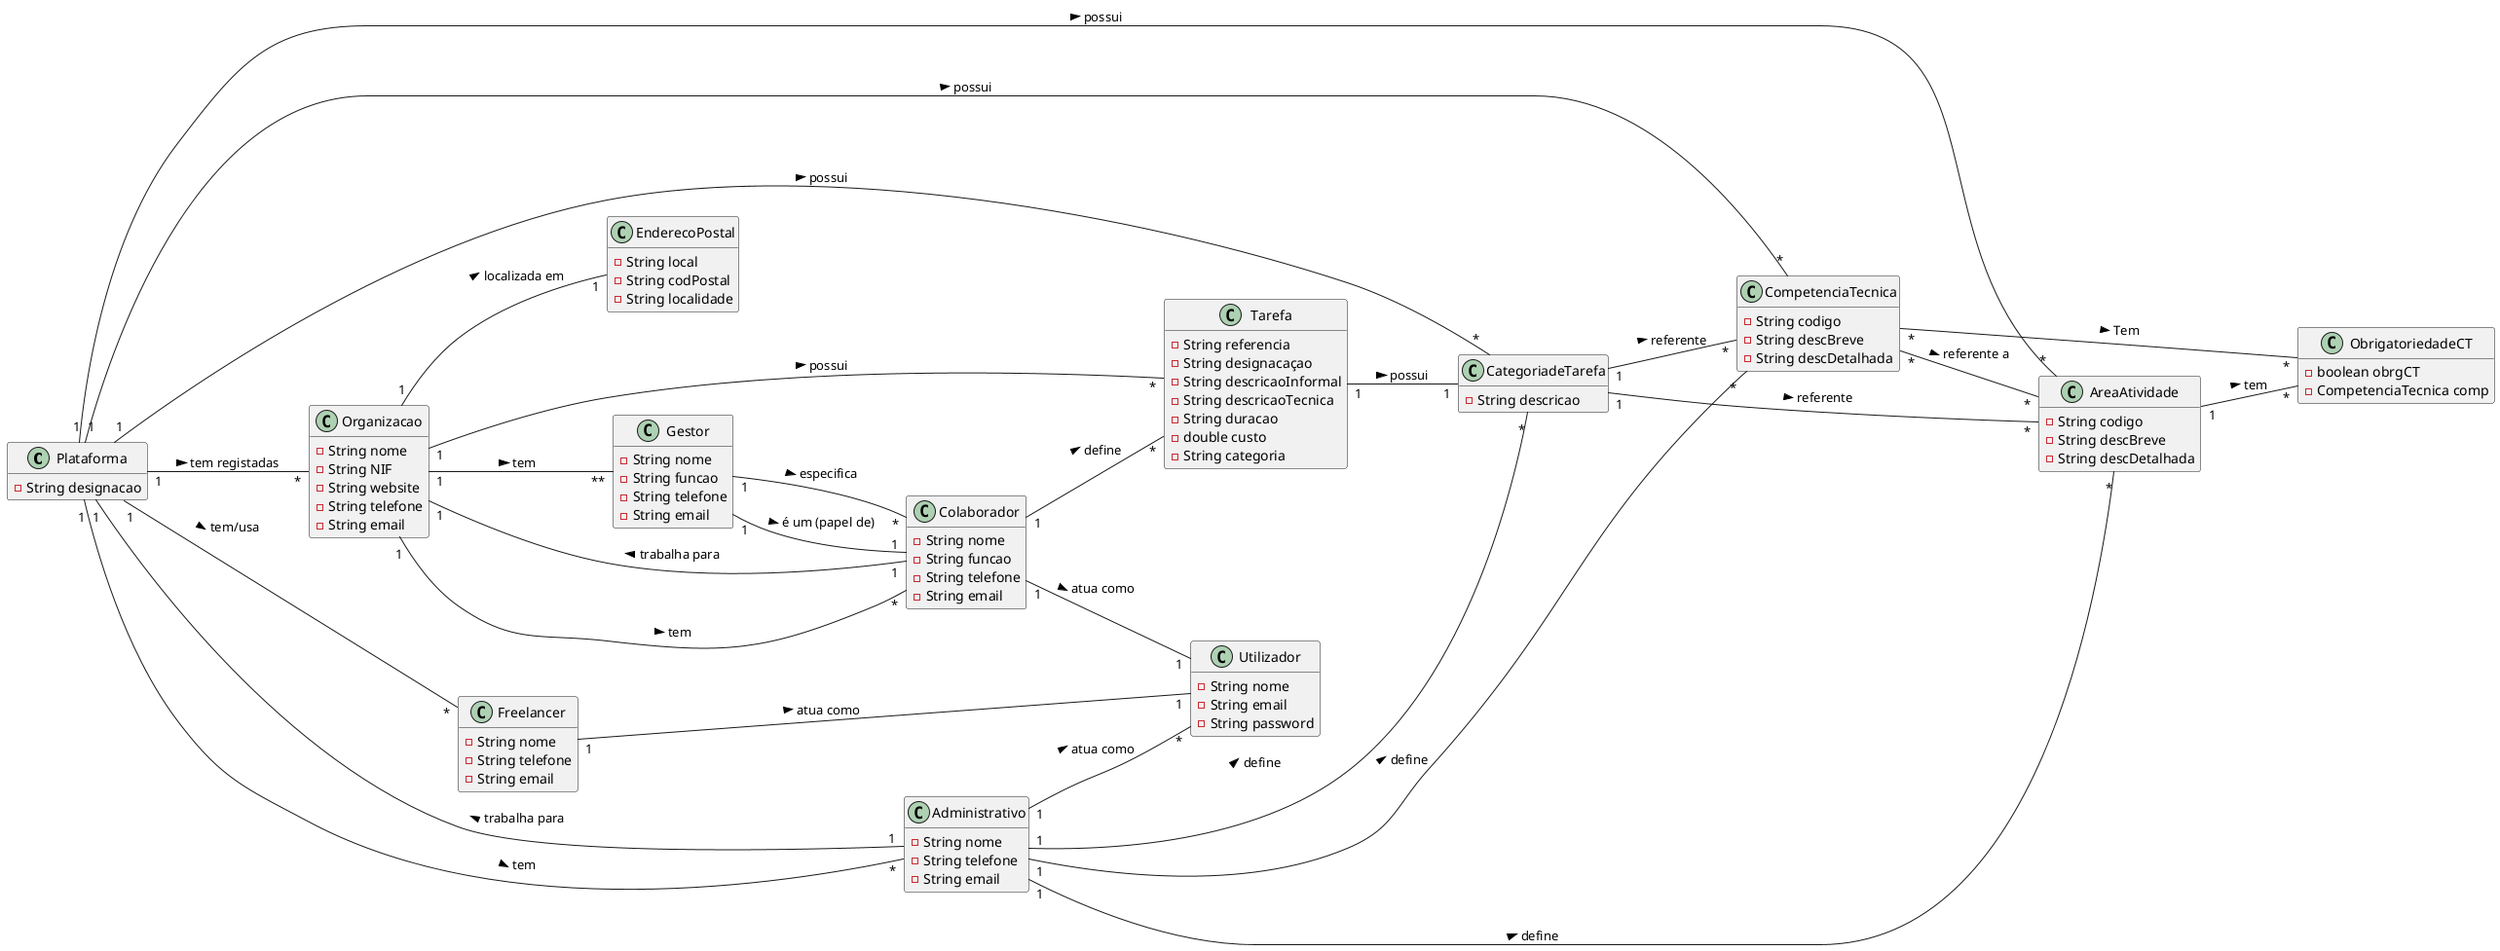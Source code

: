 @startuml
hide methods
left to right direction

class Plataforma {
  -String designacao
}

class AreaAtividade {
  -String codigo
  -String descBreve
  -String descDetalhada
 
}

class CompetenciaTecnica {
  -String codigo
  -String descBreve
  -String descDetalhada
}

class Organizacao {
  -String nome
  -String NIF
  -String website
  -String telefone
  -String email
}

class Colaborador {
  -String nome
  -String funcao
  -String telefone
  -String email
}

class EnderecoPostal {
  -String local
  -String codPostal
  -String localidade
}

class Freelancer {
  -String nome
  -String telefone
  -String email
}

class Administrativo {
  -String nome
  -String telefone
  -String email
}

class Utilizador {
  -String nome
  -String email
  -String password
}
class Tarefa {
  -String referencia
  -String designacaçao
  -String descricaoInformal
  -String descricaoTecnica
  -String duracao
  -double custo
  -String categoria
}
class CategoriadeTarefa {
-String descricao 
}
class Gestor {
-String nome
-String funcao
-String telefone 
-String email
}
class ObrigatoriedadeCT {
-boolean obrgCT
-CompetenciaTecnica comp
}

Administrativo "1" -- "1" Plataforma : trabalha para >
Administrativo "1" -- "*" CategoriadeTarefa : define  >
Administrativo "1" -- "*" CompetenciaTecnica : define  >
Administrativo "1" -- "*" AreaAtividade : define  >
Administrativo "1" -- "*" Utilizador : atua como  >
AreaAtividade "1" -- "*" ObrigatoriedadeCT : tem >
Plataforma "1" -- "*" CategoriadeTarefa : possui >
Plataforma "1" -- "*" AreaAtividade : possui >
Plataforma "1" -- "*" CompetenciaTecnica : possui >
Plataforma "1" -- "*" Organizacao : tem registadas >
Plataforma "1" -- "*" Freelancer : tem/usa  >
Plataforma "1" -- "*" Administrativo : tem  >
CompetenciaTecnica "*" -- "*" AreaAtividade : referente a >
CompetenciaTecnica "*" -- "*" ObrigatoriedadeCT : Tem >
Organizacao "1" -- "**" Gestor: tem >
Organizacao "1" -- "*" Colaborador: tem  >
Organizacao "1" -- "1" EnderecoPostal: localizada em >
Organizacao "1" -- "*" Tarefa: possui >
Gestor "1" -- "*" Colaborador : especifica >
Gestor "1" -- "1" Colaborador : é um (papel de) >
Freelancer "1" -- "1" Utilizador: atua como >
Colaborador "1" -- "1" Utilizador: atua como >
Colaborador "1" -- "*" Tarefa: define >  
Colaborador "1" -- "1" Organizacao: trabalha para >
Tarefa "1" -- "1" CategoriadeTarefa : possui >
CategoriadeTarefa "1" -- "*" AreaAtividade : referente >
CategoriadeTarefa "1" -- "*" CompetenciaTecnica : referente >



@enduml